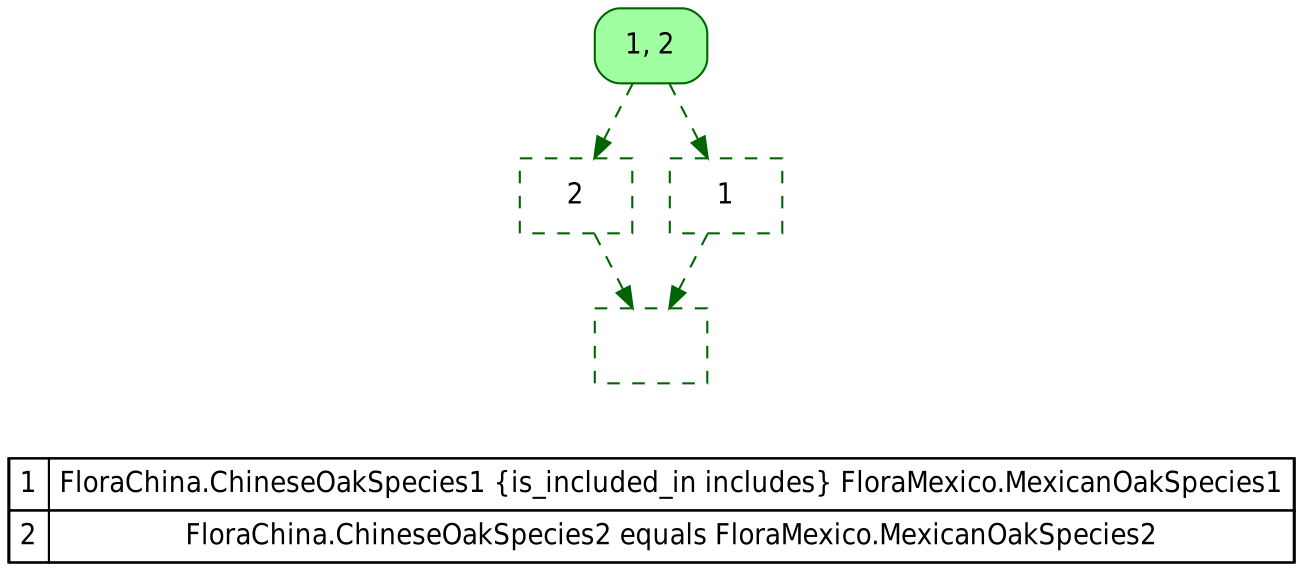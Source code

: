 digraph{
node[fontname="Helvetica-Narrow"]
rankdir=TB
0 [shape=box color="#006400" fillcolor="#A0FFA0" style="rounded,filled" label="1, 2"];
1 [shape=box color="#006400" style=dashed label="2"];
2 [shape=box color="#006400" style=dashed label="1"];
3 [shape=box color="#006400" style=dashed label=""];
0->1[color="#006400" style=dashed];
0->2[color="#006400" style=dashed];
1->3[color="#006400" style=dashed];
2->3[color="#006400" style=dashed];
node[shape=box] 
{rank=sink Legend [fillcolor= white margin=0 label=< 
 <TABLE BORDER="0" CELLBORDER="1" CELLSPACING="0" CELLPADDING="4"> 
<TR> 
 <TD>1</TD> 
 <TD>FloraChina.ChineseOakSpecies1 {is_included_in includes} FloraMexico.MexicanOakSpecies1</TD> 
 </TR> 
<TR> 
 <TD>2</TD> 
 <TD>FloraChina.ChineseOakSpecies2 equals FloraMexico.MexicanOakSpecies2</TD> 
 </TR> 
</TABLE> 
 >] } 
}